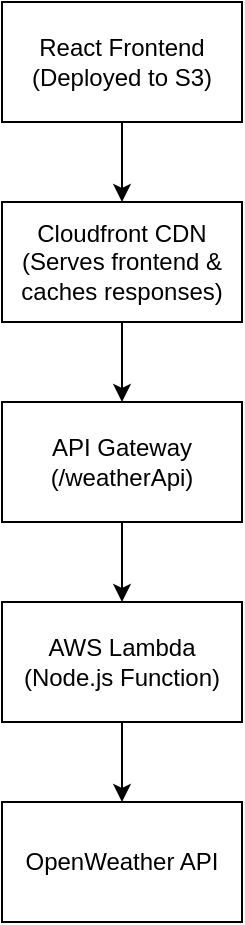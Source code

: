 <mxfile version="27.2.0">
  <diagram name="Page-1" id="M7Nv4D_M4CwDMcb3Wskp">
    <mxGraphModel dx="1106" dy="615" grid="1" gridSize="10" guides="1" tooltips="1" connect="1" arrows="1" fold="1" page="1" pageScale="1" pageWidth="850" pageHeight="1100" background="light-dark(#FFFFFF,#030303)" math="0" shadow="0">
      <root>
        <mxCell id="0" />
        <mxCell id="1" parent="0" />
        <mxCell id="NJZbky64yUJ3h-G3UNd4-1" value="React Frontend&lt;div&gt;(Deployed to S3)&lt;/div&gt;" style="rounded=0;whiteSpace=wrap;html=1;" parent="1" vertex="1">
          <mxGeometry x="365" y="50" width="120" height="60" as="geometry" />
        </mxCell>
        <mxCell id="NJZbky64yUJ3h-G3UNd4-2" value="Cloudfront CDN&lt;div&gt;(Serves frontend &amp;amp; caches responses)&lt;/div&gt;" style="rounded=0;whiteSpace=wrap;html=1;" parent="1" vertex="1">
          <mxGeometry x="365" y="150" width="120" height="60" as="geometry" />
        </mxCell>
        <mxCell id="NJZbky64yUJ3h-G3UNd4-3" value="API Gateway&lt;div&gt;(/weatherApi)&lt;/div&gt;" style="rounded=0;whiteSpace=wrap;html=1;" parent="1" vertex="1">
          <mxGeometry x="365" y="250" width="120" height="60" as="geometry" />
        </mxCell>
        <mxCell id="NJZbky64yUJ3h-G3UNd4-4" value="AWS Lambda&lt;div&gt;(Node.js Function)&lt;/div&gt;" style="rounded=0;whiteSpace=wrap;html=1;" parent="1" vertex="1">
          <mxGeometry x="365" y="350" width="120" height="60" as="geometry" />
        </mxCell>
        <mxCell id="NJZbky64yUJ3h-G3UNd4-5" value="OpenWeather API" style="rounded=0;whiteSpace=wrap;html=1;" parent="1" vertex="1">
          <mxGeometry x="365" y="450" width="120" height="60" as="geometry" />
        </mxCell>
        <mxCell id="NJZbky64yUJ3h-G3UNd4-6" value="" style="endArrow=classic;html=1;rounded=0;exitX=0.5;exitY=1;exitDx=0;exitDy=0;entryX=0.5;entryY=0;entryDx=0;entryDy=0;strokeColor=light-dark(#000000,#FFFFFF);" parent="1" source="NJZbky64yUJ3h-G3UNd4-1" target="NJZbky64yUJ3h-G3UNd4-2" edge="1">
          <mxGeometry width="50" height="50" relative="1" as="geometry">
            <mxPoint x="450" y="150" as="sourcePoint" />
            <mxPoint x="500" y="100" as="targetPoint" />
          </mxGeometry>
        </mxCell>
        <mxCell id="NJZbky64yUJ3h-G3UNd4-7" value="" style="endArrow=classic;html=1;rounded=0;exitX=0.5;exitY=1;exitDx=0;exitDy=0;entryX=0.5;entryY=0;entryDx=0;entryDy=0;strokeColor=light-dark(#000000,#FFFFFF);" parent="1" source="NJZbky64yUJ3h-G3UNd4-2" target="NJZbky64yUJ3h-G3UNd4-3" edge="1">
          <mxGeometry width="50" height="50" relative="1" as="geometry">
            <mxPoint x="510" y="230" as="sourcePoint" />
            <mxPoint x="560" y="180" as="targetPoint" />
          </mxGeometry>
        </mxCell>
        <mxCell id="NJZbky64yUJ3h-G3UNd4-8" value="" style="endArrow=classic;html=1;rounded=0;exitX=0.5;exitY=1;exitDx=0;exitDy=0;entryX=0.5;entryY=0;entryDx=0;entryDy=0;strokeColor=light-dark(#000000,#FFFFFF);" parent="1" source="NJZbky64yUJ3h-G3UNd4-3" target="NJZbky64yUJ3h-G3UNd4-4" edge="1">
          <mxGeometry width="50" height="50" relative="1" as="geometry">
            <mxPoint x="485" y="330" as="sourcePoint" />
            <mxPoint x="520" y="300" as="targetPoint" />
          </mxGeometry>
        </mxCell>
        <mxCell id="NJZbky64yUJ3h-G3UNd4-9" value="" style="endArrow=classic;html=1;rounded=0;exitX=0.5;exitY=1;exitDx=0;exitDy=0;entryX=0.5;entryY=0;entryDx=0;entryDy=0;strokeColor=light-dark(#000000,#FFFFFF);" parent="1" source="NJZbky64yUJ3h-G3UNd4-4" target="NJZbky64yUJ3h-G3UNd4-5" edge="1">
          <mxGeometry width="50" height="50" relative="1" as="geometry">
            <mxPoint x="490" y="420" as="sourcePoint" />
            <mxPoint x="540" y="370" as="targetPoint" />
          </mxGeometry>
        </mxCell>
      </root>
    </mxGraphModel>
  </diagram>
</mxfile>
